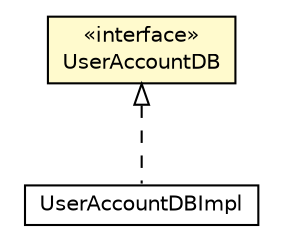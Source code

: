 #!/usr/local/bin/dot
#
# Class diagram 
# Generated by UMLGraph version R5_6-24-gf6e263 (http://www.umlgraph.org/)
#

digraph G {
	edge [fontname="Helvetica",fontsize=10,labelfontname="Helvetica",labelfontsize=10];
	node [fontname="Helvetica",fontsize=10,shape=plaintext];
	nodesep=0.25;
	ranksep=0.5;
	// org.universAAL.tools.ucc.database.preferences.UserAccountDB
	c8424690 [label=<<table title="org.universAAL.tools.ucc.database.preferences.UserAccountDB" border="0" cellborder="1" cellspacing="0" cellpadding="2" port="p" bgcolor="lemonChiffon" href="./UserAccountDB.html">
		<tr><td><table border="0" cellspacing="0" cellpadding="1">
<tr><td align="center" balign="center"> &#171;interface&#187; </td></tr>
<tr><td align="center" balign="center"> UserAccountDB </td></tr>
		</table></td></tr>
		</table>>, URL="./UserAccountDB.html", fontname="Helvetica", fontcolor="black", fontsize=10.0];
	// org.universAAL.tools.ucc.database.preferences.impl.UserAccountDBImpl
	c8424691 [label=<<table title="org.universAAL.tools.ucc.database.preferences.impl.UserAccountDBImpl" border="0" cellborder="1" cellspacing="0" cellpadding="2" port="p" href="./impl/UserAccountDBImpl.html">
		<tr><td><table border="0" cellspacing="0" cellpadding="1">
<tr><td align="center" balign="center"> UserAccountDBImpl </td></tr>
		</table></td></tr>
		</table>>, URL="./impl/UserAccountDBImpl.html", fontname="Helvetica", fontcolor="black", fontsize=10.0];
	//org.universAAL.tools.ucc.database.preferences.impl.UserAccountDBImpl implements org.universAAL.tools.ucc.database.preferences.UserAccountDB
	c8424690:p -> c8424691:p [dir=back,arrowtail=empty,style=dashed];
}


